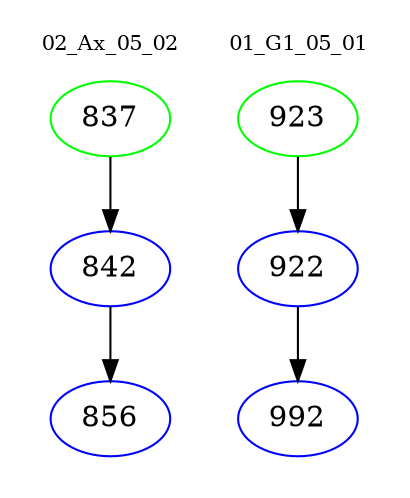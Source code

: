digraph{
subgraph cluster_0 {
color = white
label = "02_Ax_05_02";
fontsize=10;
T0_837 [label="837", color="green"]
T0_837 -> T0_842 [color="black"]
T0_842 [label="842", color="blue"]
T0_842 -> T0_856 [color="black"]
T0_856 [label="856", color="blue"]
}
subgraph cluster_1 {
color = white
label = "01_G1_05_01";
fontsize=10;
T1_923 [label="923", color="green"]
T1_923 -> T1_922 [color="black"]
T1_922 [label="922", color="blue"]
T1_922 -> T1_992 [color="black"]
T1_992 [label="992", color="blue"]
}
}
